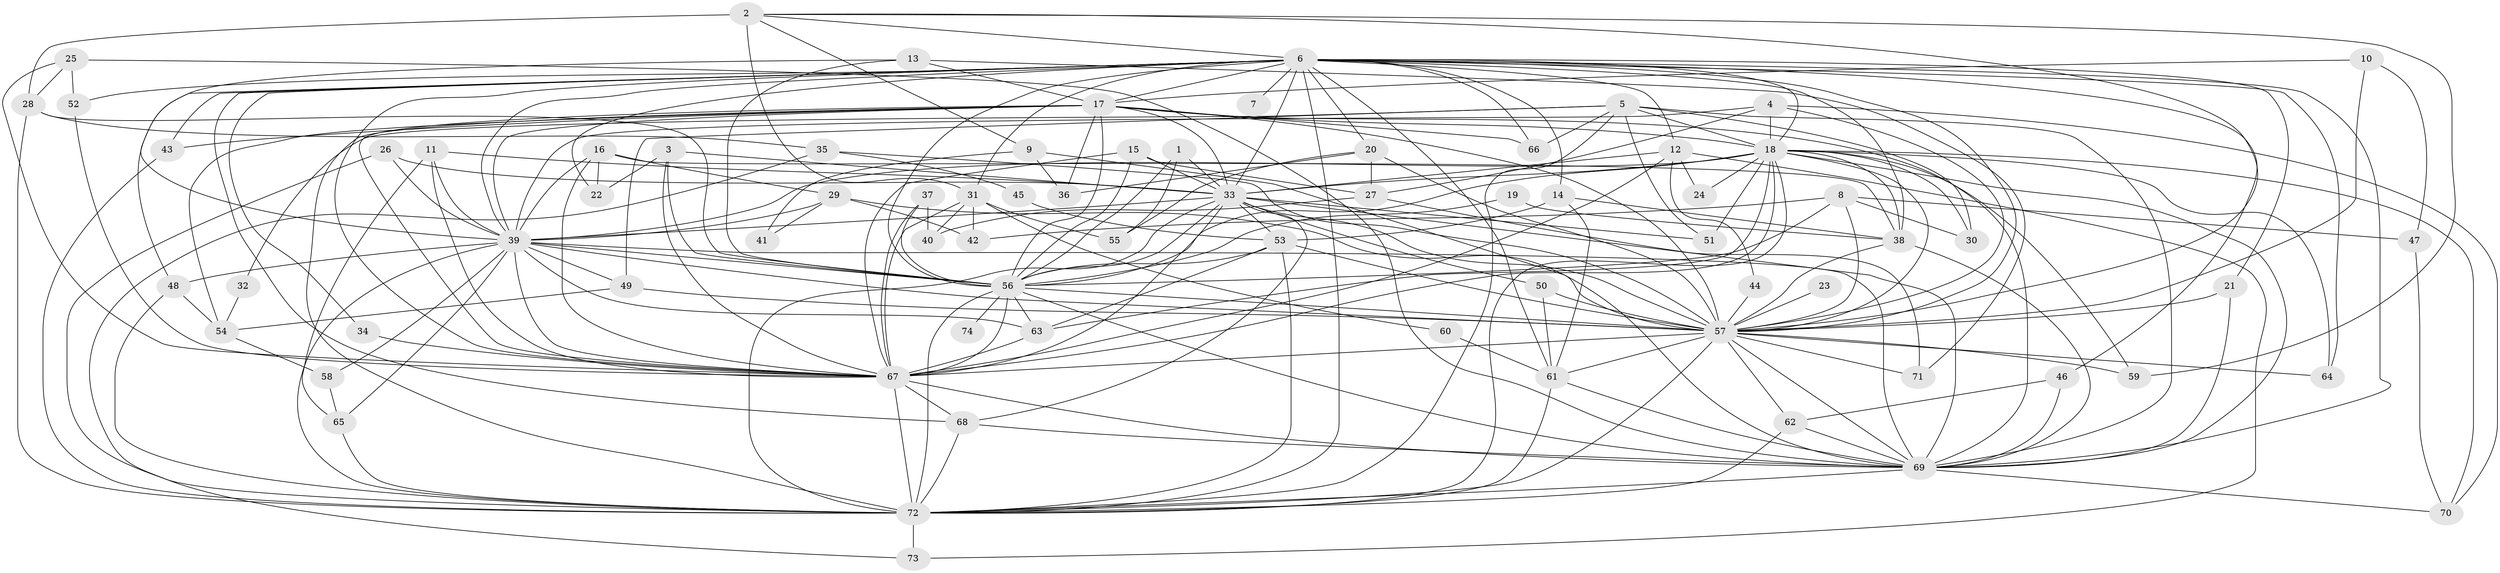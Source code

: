 // original degree distribution, {23: 0.006802721088435374, 26: 0.006802721088435374, 20: 0.006802721088435374, 35: 0.006802721088435374, 29: 0.006802721088435374, 21: 0.02040816326530612, 25: 0.006802721088435374, 24: 0.006802721088435374, 8: 0.006802721088435374, 3: 0.23809523809523808, 5: 0.047619047619047616, 4: 0.10204081632653061, 7: 0.02040816326530612, 2: 0.4965986394557823, 6: 0.02040816326530612}
// Generated by graph-tools (version 1.1) at 2025/01/03/09/25 03:01:28]
// undirected, 74 vertices, 223 edges
graph export_dot {
graph [start="1"]
  node [color=gray90,style=filled];
  1;
  2;
  3;
  4;
  5;
  6;
  7;
  8;
  9;
  10;
  11;
  12;
  13;
  14;
  15;
  16;
  17;
  18;
  19;
  20;
  21;
  22;
  23;
  24;
  25;
  26;
  27;
  28;
  29;
  30;
  31;
  32;
  33;
  34;
  35;
  36;
  37;
  38;
  39;
  40;
  41;
  42;
  43;
  44;
  45;
  46;
  47;
  48;
  49;
  50;
  51;
  52;
  53;
  54;
  55;
  56;
  57;
  58;
  59;
  60;
  61;
  62;
  63;
  64;
  65;
  66;
  67;
  68;
  69;
  70;
  71;
  72;
  73;
  74;
  1 -- 33 [weight=1.0];
  1 -- 55 [weight=1.0];
  1 -- 56 [weight=1.0];
  2 -- 6 [weight=1.0];
  2 -- 9 [weight=1.0];
  2 -- 28 [weight=1.0];
  2 -- 31 [weight=1.0];
  2 -- 57 [weight=1.0];
  2 -- 59 [weight=1.0];
  3 -- 22 [weight=1.0];
  3 -- 33 [weight=1.0];
  3 -- 56 [weight=1.0];
  3 -- 67 [weight=1.0];
  4 -- 18 [weight=1.0];
  4 -- 27 [weight=1.0];
  4 -- 39 [weight=1.0];
  4 -- 57 [weight=1.0];
  4 -- 70 [weight=1.0];
  5 -- 18 [weight=1.0];
  5 -- 30 [weight=1.0];
  5 -- 32 [weight=1.0];
  5 -- 49 [weight=1.0];
  5 -- 51 [weight=1.0];
  5 -- 66 [weight=1.0];
  5 -- 69 [weight=1.0];
  5 -- 72 [weight=1.0];
  6 -- 7 [weight=1.0];
  6 -- 12 [weight=1.0];
  6 -- 14 [weight=1.0];
  6 -- 17 [weight=1.0];
  6 -- 18 [weight=1.0];
  6 -- 20 [weight=1.0];
  6 -- 21 [weight=1.0];
  6 -- 22 [weight=1.0];
  6 -- 31 [weight=1.0];
  6 -- 33 [weight=1.0];
  6 -- 34 [weight=1.0];
  6 -- 38 [weight=1.0];
  6 -- 39 [weight=1.0];
  6 -- 43 [weight=1.0];
  6 -- 46 [weight=1.0];
  6 -- 48 [weight=1.0];
  6 -- 52 [weight=1.0];
  6 -- 56 [weight=1.0];
  6 -- 57 [weight=2.0];
  6 -- 61 [weight=1.0];
  6 -- 64 [weight=1.0];
  6 -- 66 [weight=1.0];
  6 -- 67 [weight=1.0];
  6 -- 68 [weight=1.0];
  6 -- 69 [weight=1.0];
  6 -- 72 [weight=1.0];
  8 -- 30 [weight=1.0];
  8 -- 42 [weight=1.0];
  8 -- 47 [weight=1.0];
  8 -- 56 [weight=1.0];
  8 -- 57 [weight=1.0];
  9 -- 36 [weight=1.0];
  9 -- 41 [weight=1.0];
  9 -- 69 [weight=1.0];
  10 -- 17 [weight=1.0];
  10 -- 47 [weight=1.0];
  10 -- 57 [weight=1.0];
  11 -- 33 [weight=1.0];
  11 -- 39 [weight=1.0];
  11 -- 65 [weight=1.0];
  11 -- 67 [weight=1.0];
  12 -- 24 [weight=1.0];
  12 -- 33 [weight=1.0];
  12 -- 44 [weight=1.0];
  12 -- 67 [weight=2.0];
  12 -- 73 [weight=1.0];
  13 -- 17 [weight=1.0];
  13 -- 39 [weight=1.0];
  13 -- 56 [weight=1.0];
  13 -- 71 [weight=1.0];
  14 -- 38 [weight=1.0];
  14 -- 53 [weight=1.0];
  14 -- 61 [weight=1.0];
  15 -- 27 [weight=1.0];
  15 -- 33 [weight=1.0];
  15 -- 56 [weight=1.0];
  15 -- 67 [weight=1.0];
  16 -- 22 [weight=1.0];
  16 -- 29 [weight=1.0];
  16 -- 38 [weight=1.0];
  16 -- 39 [weight=1.0];
  16 -- 67 [weight=1.0];
  17 -- 18 [weight=1.0];
  17 -- 33 [weight=2.0];
  17 -- 36 [weight=2.0];
  17 -- 39 [weight=2.0];
  17 -- 43 [weight=1.0];
  17 -- 54 [weight=1.0];
  17 -- 56 [weight=1.0];
  17 -- 57 [weight=2.0];
  17 -- 66 [weight=1.0];
  17 -- 67 [weight=1.0];
  17 -- 69 [weight=2.0];
  17 -- 72 [weight=2.0];
  18 -- 24 [weight=2.0];
  18 -- 30 [weight=1.0];
  18 -- 33 [weight=1.0];
  18 -- 38 [weight=1.0];
  18 -- 39 [weight=1.0];
  18 -- 51 [weight=1.0];
  18 -- 56 [weight=2.0];
  18 -- 57 [weight=1.0];
  18 -- 59 [weight=1.0];
  18 -- 63 [weight=1.0];
  18 -- 64 [weight=1.0];
  18 -- 67 [weight=1.0];
  18 -- 69 [weight=1.0];
  18 -- 70 [weight=1.0];
  18 -- 72 [weight=1.0];
  19 -- 38 [weight=1.0];
  19 -- 56 [weight=1.0];
  20 -- 27 [weight=1.0];
  20 -- 36 [weight=1.0];
  20 -- 55 [weight=1.0];
  20 -- 57 [weight=1.0];
  21 -- 57 [weight=1.0];
  21 -- 69 [weight=1.0];
  23 -- 57 [weight=1.0];
  25 -- 28 [weight=1.0];
  25 -- 52 [weight=1.0];
  25 -- 67 [weight=1.0];
  25 -- 69 [weight=1.0];
  26 -- 33 [weight=1.0];
  26 -- 39 [weight=1.0];
  26 -- 72 [weight=1.0];
  27 -- 40 [weight=1.0];
  27 -- 71 [weight=1.0];
  28 -- 35 [weight=1.0];
  28 -- 56 [weight=1.0];
  28 -- 72 [weight=1.0];
  29 -- 39 [weight=1.0];
  29 -- 41 [weight=1.0];
  29 -- 42 [weight=1.0];
  29 -- 57 [weight=1.0];
  31 -- 40 [weight=1.0];
  31 -- 42 [weight=1.0];
  31 -- 55 [weight=1.0];
  31 -- 60 [weight=1.0];
  31 -- 67 [weight=1.0];
  32 -- 54 [weight=1.0];
  33 -- 39 [weight=1.0];
  33 -- 50 [weight=1.0];
  33 -- 51 [weight=1.0];
  33 -- 53 [weight=1.0];
  33 -- 56 [weight=2.0];
  33 -- 57 [weight=3.0];
  33 -- 67 [weight=1.0];
  33 -- 68 [weight=1.0];
  33 -- 69 [weight=1.0];
  33 -- 72 [weight=1.0];
  34 -- 67 [weight=1.0];
  35 -- 45 [weight=1.0];
  35 -- 57 [weight=1.0];
  35 -- 73 [weight=1.0];
  37 -- 40 [weight=1.0];
  37 -- 56 [weight=1.0];
  37 -- 67 [weight=1.0];
  38 -- 57 [weight=1.0];
  38 -- 69 [weight=1.0];
  39 -- 48 [weight=1.0];
  39 -- 49 [weight=1.0];
  39 -- 56 [weight=1.0];
  39 -- 57 [weight=1.0];
  39 -- 58 [weight=1.0];
  39 -- 63 [weight=1.0];
  39 -- 65 [weight=1.0];
  39 -- 67 [weight=1.0];
  39 -- 69 [weight=1.0];
  39 -- 72 [weight=1.0];
  43 -- 72 [weight=1.0];
  44 -- 57 [weight=1.0];
  45 -- 53 [weight=1.0];
  46 -- 62 [weight=1.0];
  46 -- 69 [weight=1.0];
  47 -- 70 [weight=1.0];
  48 -- 54 [weight=1.0];
  48 -- 72 [weight=1.0];
  49 -- 54 [weight=1.0];
  49 -- 57 [weight=1.0];
  50 -- 57 [weight=1.0];
  50 -- 61 [weight=1.0];
  52 -- 67 [weight=1.0];
  53 -- 56 [weight=1.0];
  53 -- 57 [weight=1.0];
  53 -- 63 [weight=1.0];
  53 -- 72 [weight=1.0];
  54 -- 58 [weight=1.0];
  56 -- 57 [weight=2.0];
  56 -- 63 [weight=1.0];
  56 -- 67 [weight=1.0];
  56 -- 69 [weight=1.0];
  56 -- 72 [weight=2.0];
  56 -- 74 [weight=1.0];
  57 -- 59 [weight=1.0];
  57 -- 61 [weight=1.0];
  57 -- 62 [weight=1.0];
  57 -- 64 [weight=1.0];
  57 -- 67 [weight=1.0];
  57 -- 69 [weight=1.0];
  57 -- 71 [weight=1.0];
  57 -- 72 [weight=2.0];
  58 -- 65 [weight=1.0];
  60 -- 61 [weight=1.0];
  61 -- 69 [weight=1.0];
  61 -- 72 [weight=1.0];
  62 -- 69 [weight=1.0];
  62 -- 72 [weight=1.0];
  63 -- 67 [weight=1.0];
  65 -- 72 [weight=1.0];
  67 -- 68 [weight=1.0];
  67 -- 69 [weight=1.0];
  67 -- 72 [weight=3.0];
  68 -- 69 [weight=1.0];
  68 -- 72 [weight=1.0];
  69 -- 70 [weight=1.0];
  69 -- 72 [weight=1.0];
  72 -- 73 [weight=1.0];
}
